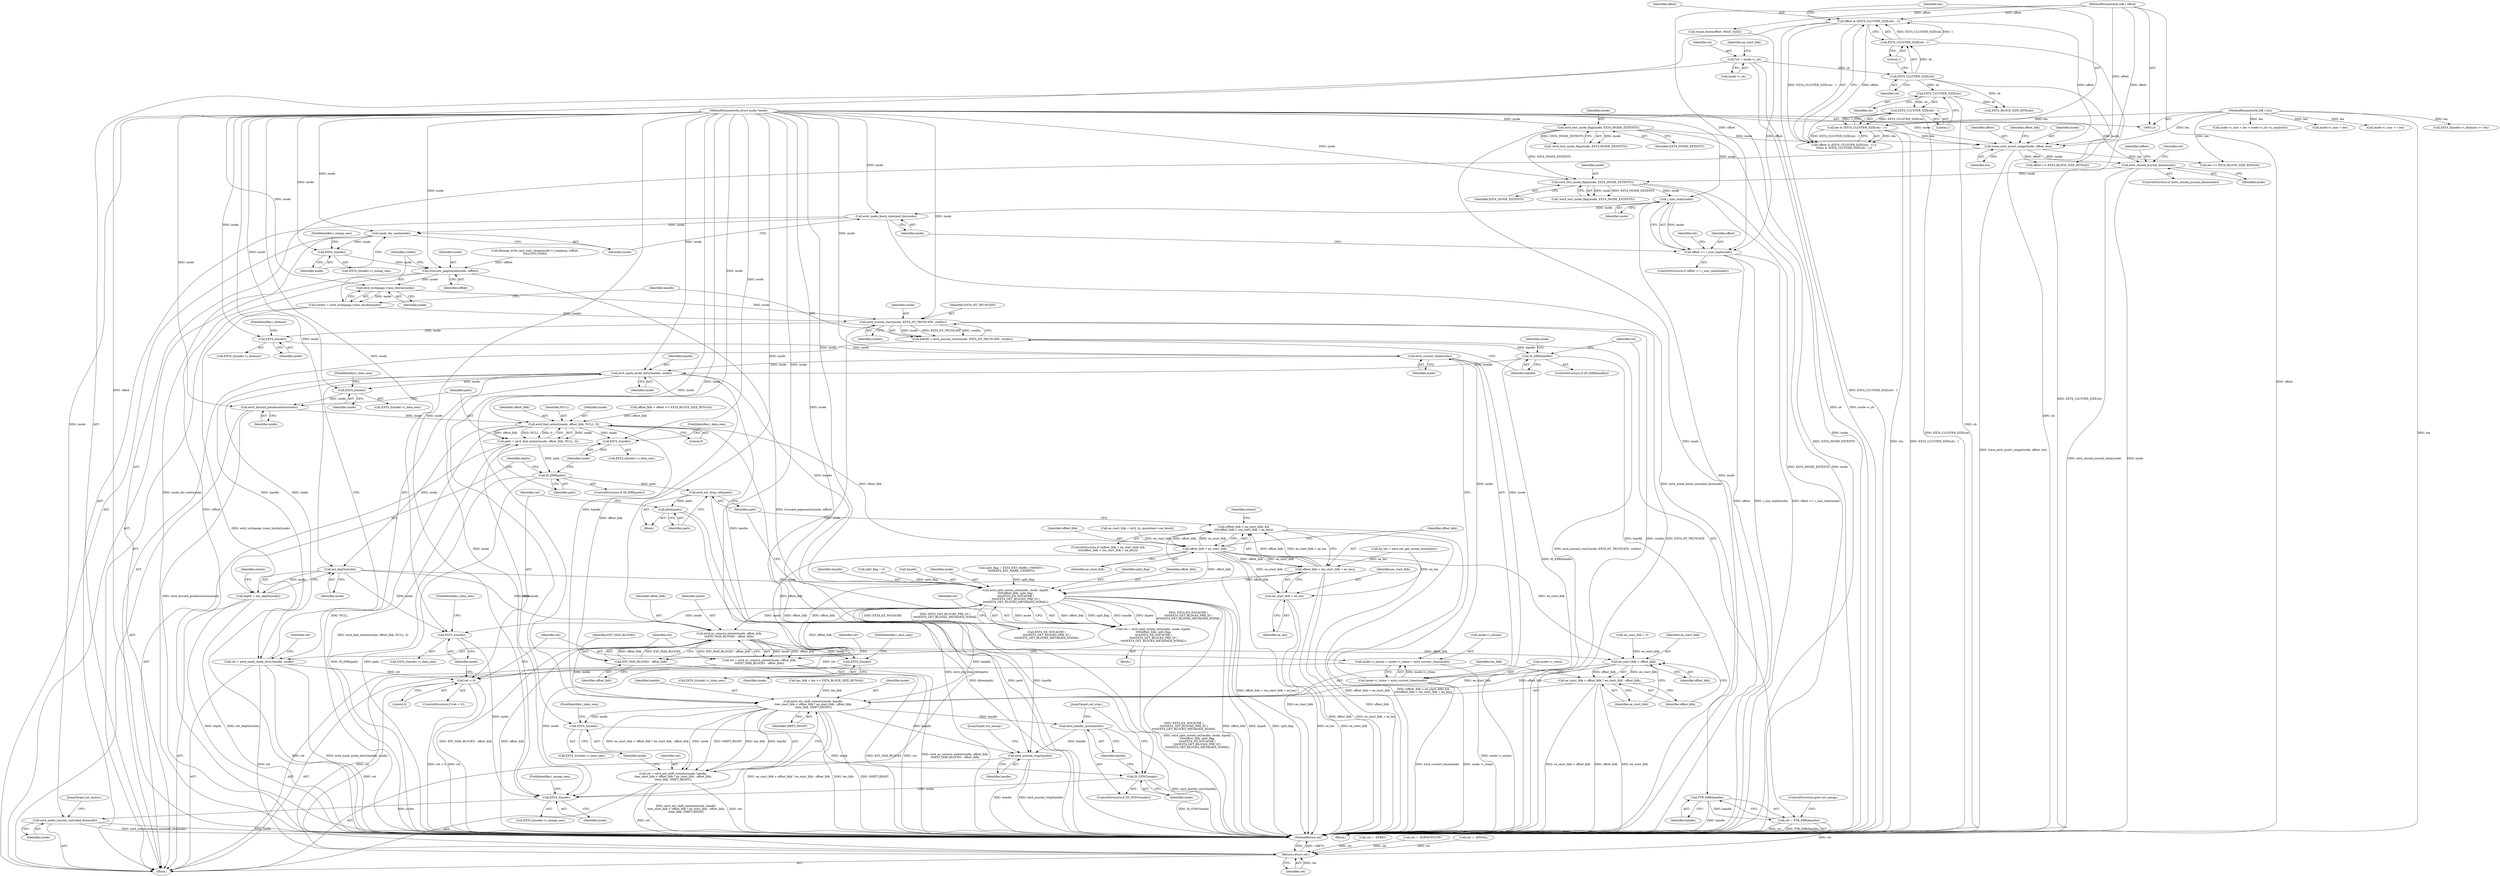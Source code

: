 digraph "0_linux_ea3d7209ca01da209cda6f0dea8be9cc4b7a933b_0@API" {
"1000264" [label="(Call,i_size_read(inode))"];
"1000234" [label="(Call,ext4_test_inode_flag(inode, EXT4_INODE_EXTENTS))"];
"1000197" [label="(Call,ext4_should_journal_data(inode))"];
"1000180" [label="(Call,trace_ext4_insert_range(inode, offset, len))"];
"1000148" [label="(Call,ext4_test_inode_flag(inode, EXT4_INODE_EXTENTS))"];
"1000115" [label="(MethodParameterIn,struct inode *inode)"];
"1000156" [label="(Call,offset & (EXT4_CLUSTER_SIZE(sb) - 1))"];
"1000116" [label="(MethodParameterIn,loff_t offset)"];
"1000158" [label="(Call,EXT4_CLUSTER_SIZE(sb) - 1)"];
"1000159" [label="(Call,EXT4_CLUSTER_SIZE(sb))"];
"1000120" [label="(Call,*sb = inode->i_sb)"];
"1000162" [label="(Call,len & (EXT4_CLUSTER_SIZE(sb) - 1))"];
"1000117" [label="(MethodParameterIn,loff_t len)"];
"1000164" [label="(Call,EXT4_CLUSTER_SIZE(sb) - 1)"];
"1000165" [label="(Call,EXT4_CLUSTER_SIZE(sb))"];
"1000262" [label="(Call,offset >= i_size_read(inode))"];
"1000272" [label="(Call,ext4_inode_block_unlocked_dio(inode))"];
"1000274" [label="(Call,inode_dio_wait(inode))"];
"1000279" [label="(Call,EXT4_I(inode))"];
"1000282" [label="(Call,truncate_pagecache(inode, ioffset))"];
"1000287" [label="(Call,ext4_writepage_trans_blocks(inode))"];
"1000285" [label="(Call,credits = ext4_writepage_trans_blocks(inode))"];
"1000291" [label="(Call,ext4_journal_start(inode, EXT4_HT_TRUNCATE, credits))"];
"1000289" [label="(Call,handle = ext4_journal_start(inode, EXT4_HT_TRUNCATE, credits))"];
"1000296" [label="(Call,IS_ERR(handle))"];
"1000301" [label="(Call,PTR_ERR(handle))"];
"1000299" [label="(Call,ret = PTR_ERR(handle))"];
"1000492" [label="(Return,return ret;)"];
"1000327" [label="(Call,ext4_mark_inode_dirty(handle, inode))"];
"1000325" [label="(Call,ret = ext4_mark_inode_dirty(handle, inode))"];
"1000421" [label="(Call,ret < 0)"];
"1000336" [label="(Call,EXT4_I(inode))"];
"1000339" [label="(Call,ext4_discard_preallocations(inode))"];
"1000343" [label="(Call,ext4_find_extent(inode, offset_lblk, NULL, 0))"];
"1000341" [label="(Call,path = ext4_find_extent(inode, offset_lblk, NULL, 0))"];
"1000349" [label="(Call,IS_ERR(path))"];
"1000416" [label="(Call,ext4_ext_drop_refs(path))"];
"1000418" [label="(Call,kfree(path))"];
"1000355" [label="(Call,EXT4_I(inode))"];
"1000481" [label="(Call,EXT4_I(inode))"];
"1000484" [label="(Call,ext4_inode_resume_unlocked_dio(inode))"];
"1000361" [label="(Call,ext_depth(inode))"];
"1000359" [label="(Call,depth = ext_depth(inode))"];
"1000404" [label="(Call,ext4_split_extent_at(handle, inode, &path,\n\t\t\t\t\toffset_lblk, split_flag,\n\t\t\t\t\tEXT4_EX_NOCACHE |\n\t\t\t\t\tEXT4_GET_BLOCKS_PRE_IO |\n\t\t\t\t\tEXT4_GET_BLOCKS_METADATA_NOFAIL))"];
"1000402" [label="(Call,ret = ext4_split_extent_at(handle, inode, &path,\n\t\t\t\t\toffset_lblk, split_flag,\n\t\t\t\t\tEXT4_EX_NOCACHE |\n\t\t\t\t\tEXT4_GET_BLOCKS_PRE_IO |\n\t\t\t\t\tEXT4_GET_BLOCKS_METADATA_NOFAIL))"];
"1000428" [label="(Call,EXT4_I(inode))"];
"1000434" [label="(Call,ext4_es_remove_extent(inode, offset_lblk,\n\t\t\tEXT_MAX_BLOCKS - offset_lblk))"];
"1000432" [label="(Call,ret = ext4_es_remove_extent(inode, offset_lblk,\n\t\t\tEXT_MAX_BLOCKS - offset_lblk))"];
"1000446" [label="(Call,EXT4_I(inode))"];
"1000452" [label="(Call,ext4_ext_shift_extents(inode, handle,\n\t\tee_start_lblk > offset_lblk ? ee_start_lblk : offset_lblk,\n\t\tlen_lblk, SHIFT_RIGHT))"];
"1000450" [label="(Call,ret = ext4_ext_shift_extents(inode, handle,\n\t\tee_start_lblk > offset_lblk ? ee_start_lblk : offset_lblk,\n\t\tlen_lblk, SHIFT_RIGHT))"];
"1000466" [label="(Call,EXT4_I(inode))"];
"1000470" [label="(Call,IS_SYNC(inode))"];
"1000472" [label="(Call,ext4_handle_sync(handle))"];
"1000475" [label="(Call,ext4_journal_stop(handle))"];
"1000456" [label="(Call,ee_start_lblk > offset_lblk)"];
"1000455" [label="(Call,ee_start_lblk > offset_lblk ? ee_start_lblk : offset_lblk)"];
"1000437" [label="(Call,EXT_MAX_BLOCKS - offset_lblk)"];
"1000385" [label="(Call,offset_lblk > ee_start_lblk)"];
"1000384" [label="(Call,(offset_lblk > ee_start_lblk) &&\n\t\t\t\t(offset_lblk < (ee_start_lblk + ee_len)))"];
"1000388" [label="(Call,offset_lblk < (ee_start_lblk + ee_len))"];
"1000390" [label="(Call,ee_start_lblk + ee_len)"];
"1000311" [label="(Call,EXT4_I(inode))"];
"1000323" [label="(Call,ext4_current_time(inode))"];
"1000315" [label="(Call,inode->i_mtime = inode->i_ctime = ext4_current_time(inode))"];
"1000319" [label="(Call,inode->i_ctime = ext4_current_time(inode))"];
"1000494" [label="(MethodReturn,int)"];
"1000265" [label="(Identifier,inode)"];
"1000326" [label="(Identifier,ret)"];
"1000482" [label="(Identifier,inode)"];
"1000274" [label="(Call,inode_dio_wait(inode))"];
"1000453" [label="(Identifier,inode)"];
"1000391" [label="(Identifier,ee_start_lblk)"];
"1000117" [label="(MethodParameterIn,loff_t len)"];
"1000477" [label="(JumpTarget,out_mmap:)"];
"1000235" [label="(Identifier,inode)"];
"1000340" [label="(Identifier,inode)"];
"1000469" [label="(ControlStructure,if (IS_SYNC(inode)))"];
"1000197" [label="(Call,ext4_should_journal_data(inode))"];
"1000288" [label="(Identifier,inode)"];
"1000298" [label="(Block,)"];
"1000120" [label="(Call,*sb = inode->i_sb)"];
"1000295" [label="(ControlStructure,if (IS_ERR(handle)))"];
"1000286" [label="(Identifier,credits)"];
"1000180" [label="(Call,trace_ext4_insert_range(inode, offset, len))"];
"1000402" [label="(Call,ret = ext4_split_extent_at(handle, inode, &path,\n\t\t\t\t\toffset_lblk, split_flag,\n\t\t\t\t\tEXT4_EX_NOCACHE |\n\t\t\t\t\tEXT4_GET_BLOCKS_PRE_IO |\n\t\t\t\t\tEXT4_GET_BLOCKS_METADATA_NOFAIL))"];
"1000475" [label="(Call,ext4_journal_stop(handle))"];
"1000451" [label="(Identifier,ret)"];
"1000293" [label="(Identifier,EXT4_HT_TRUNCATE)"];
"1000362" [label="(Identifier,inode)"];
"1000304" [label="(Call,inode->i_size += len)"];
"1000131" [label="(Call,ee_start_lblk = 0)"];
"1000345" [label="(Identifier,offset_lblk)"];
"1000485" [label="(Identifier,inode)"];
"1000383" [label="(ControlStructure,if ((offset_lblk > ee_start_lblk) &&\n\t\t\t\t(offset_lblk < (ee_start_lblk + ee_len))))"];
"1000470" [label="(Call,IS_SYNC(inode))"];
"1000492" [label="(Return,return ret;)"];
"1000161" [label="(Literal,1)"];
"1000158" [label="(Call,EXT4_CLUSTER_SIZE(sb) - 1)"];
"1000313" [label="(FieldIdentifier,i_disksize)"];
"1000336" [label="(Call,EXT4_I(inode))"];
"1000360" [label="(Identifier,depth)"];
"1000403" [label="(Identifier,ret)"];
"1000122" [label="(Call,inode->i_sb)"];
"1000162" [label="(Call,len & (EXT4_CLUSTER_SIZE(sb) - 1))"];
"1000436" [label="(Identifier,offset_lblk)"];
"1000309" [label="(Call,EXT4_I(inode)->i_disksize += len)"];
"1000188" [label="(Call,EXT4_BLOCK_SIZE_BITS(sb))"];
"1000290" [label="(Identifier,handle)"];
"1000361" [label="(Call,ext_depth(inode))"];
"1000285" [label="(Call,credits = ext4_writepage_trans_blocks(inode))"];
"1000433" [label="(Identifier,ret)"];
"1000116" [label="(MethodParameterIn,loff_t offset)"];
"1000466" [label="(Call,EXT4_I(inode))"];
"1000418" [label="(Call,kfree(path))"];
"1000437" [label="(Call,EXT_MAX_BLOCKS - offset_lblk)"];
"1000455" [label="(Call,ee_start_lblk > offset_lblk ? ee_start_lblk : offset_lblk)"];
"1000454" [label="(Identifier,handle)"];
"1000182" [label="(Identifier,offset)"];
"1000302" [label="(Identifier,handle)"];
"1000359" [label="(Call,depth = ext_depth(inode))"];
"1000405" [label="(Identifier,handle)"];
"1000461" [label="(Identifier,len_lblk)"];
"1000421" [label="(Call,ret < 0)"];
"1000435" [label="(Identifier,inode)"];
"1000297" [label="(Identifier,handle)"];
"1000356" [label="(Identifier,inode)"];
"1000275" [label="(Identifier,inode)"];
"1000212" [label="(Call,round_down(offset, PAGE_SIZE))"];
"1000354" [label="(Call,EXT4_I(inode)->i_data_sem)"];
"1000256" [label="(Call,ret = -EFBIG)"];
"1000236" [label="(Identifier,EXT4_INODE_EXTENTS)"];
"1000311" [label="(Call,EXT4_I(inode))"];
"1000118" [label="(Block,)"];
"1000319" [label="(Call,inode->i_ctime = ext4_current_time(inode))"];
"1000422" [label="(Identifier,ret)"];
"1000323" [label="(Call,ext4_current_time(inode))"];
"1000428" [label="(Call,EXT4_I(inode))"];
"1000432" [label="(Call,ret = ext4_es_remove_extent(inode, offset_lblk,\n\t\t\tEXT_MAX_BLOCKS - offset_lblk))"];
"1000346" [label="(Identifier,NULL)"];
"1000147" [label="(Call,!ext4_test_inode_flag(inode, EXT4_INODE_EXTENTS))"];
"1000483" [label="(FieldIdentifier,i_mmap_sem)"];
"1000150" [label="(Identifier,EXT4_INODE_EXTENTS)"];
"1000434" [label="(Call,ext4_es_remove_extent(inode, offset_lblk,\n\t\t\tEXT_MAX_BLOCKS - offset_lblk))"];
"1000389" [label="(Identifier,offset_lblk)"];
"1000459" [label="(Identifier,ee_start_lblk)"];
"1000450" [label="(Call,ret = ext4_ext_shift_extents(inode, handle,\n\t\tee_start_lblk > offset_lblk ? ee_start_lblk : offset_lblk,\n\t\tlen_lblk, SHIFT_RIGHT))"];
"1000159" [label="(Call,EXT4_CLUSTER_SIZE(sb))"];
"1000349" [label="(Call,IS_ERR(path))"];
"1000493" [label="(Identifier,ret)"];
"1000165" [label="(Call,EXT4_CLUSTER_SIZE(sb))"];
"1000238" [label="(Call,ret = -EOPNOTSUPP)"];
"1000481" [label="(Call,EXT4_I(inode))"];
"1000217" [label="(Call,filemap_write_and_wait_range(inode->i_mapping, ioffset,\n\t\t\tLLONG_MAX))"];
"1000344" [label="(Identifier,inode)"];
"1000280" [label="(Identifier,inode)"];
"1000201" [label="(Identifier,ret)"];
"1000234" [label="(Call,ext4_test_inode_flag(inode, EXT4_INODE_EXTENTS))"];
"1000329" [label="(Identifier,inode)"];
"1000357" [label="(FieldIdentifier,i_data_sem)"];
"1000393" [label="(Block,)"];
"1000164" [label="(Call,EXT4_CLUSTER_SIZE(sb) - 1)"];
"1000160" [label="(Identifier,sb)"];
"1000430" [label="(FieldIdentifier,i_data_sem)"];
"1000386" [label="(Identifier,offset_lblk)"];
"1000474" [label="(JumpTarget,out_stop:)"];
"1000373" [label="(Call,ee_start_lblk = le32_to_cpu(extent->ee_block))"];
"1000132" [label="(Identifier,ee_start_lblk)"];
"1000448" [label="(FieldIdentifier,i_data_sem)"];
"1000438" [label="(Identifier,EXT_MAX_BLOCKS)"];
"1000446" [label="(Call,EXT4_I(inode))"];
"1000292" [label="(Identifier,inode)"];
"1000417" [label="(Identifier,path)"];
"1000324" [label="(Identifier,inode)"];
"1000268" [label="(Identifier,ret)"];
"1000385" [label="(Call,offset_lblk > ee_start_lblk)"];
"1000184" [label="(Call,offset_lblk = offset >> EXT4_BLOCK_SIZE_BITS(sb))"];
"1000142" [label="(Call,split_flag = 0)"];
"1000312" [label="(Identifier,inode)"];
"1000439" [label="(Identifier,offset_lblk)"];
"1000279" [label="(Call,EXT4_I(inode))"];
"1000355" [label="(Call,EXT4_I(inode))"];
"1000244" [label="(Call,inode->i_size + len > inode->i_sb->s_maxbytes)"];
"1000486" [label="(JumpTarget,out_mutex:)"];
"1000392" [label="(Identifier,ee_len)"];
"1000315" [label="(Call,inode->i_mtime = inode->i_ctime = ext4_current_time(inode))"];
"1000299" [label="(Call,ret = PTR_ERR(handle))"];
"1000264" [label="(Call,i_size_read(inode))"];
"1000115" [label="(MethodParameterIn,struct inode *inode)"];
"1000166" [label="(Identifier,sb)"];
"1000325" [label="(Call,ret = ext4_mark_inode_dirty(handle, inode))"];
"1000396" [label="(Identifier,extent)"];
"1000328" [label="(Identifier,handle)"];
"1000379" [label="(Call,ee_len = ext4_ext_get_actual_len(extent))"];
"1000300" [label="(Identifier,ret)"];
"1000407" [label="(Call,&path)"];
"1000387" [label="(Identifier,ee_start_lblk)"];
"1000190" [label="(Call,len_lblk = len >> EXT4_BLOCK_SIZE_BITS(sb))"];
"1000411" [label="(Call,EXT4_EX_NOCACHE |\n\t\t\t\t\tEXT4_GET_BLOCKS_PRE_IO |\n\t\t\t\t\tEXT4_GET_BLOCKS_METADATA_NOFAIL)"];
"1000186" [label="(Call,offset >> EXT4_BLOCK_SIZE_BITS(sb))"];
"1000342" [label="(Identifier,path)"];
"1000156" [label="(Call,offset & (EXT4_CLUSTER_SIZE(sb) - 1))"];
"1000320" [label="(Call,inode->i_ctime)"];
"1000419" [label="(Identifier,path)"];
"1000457" [label="(Identifier,ee_start_lblk)"];
"1000211" [label="(Identifier,ioffset)"];
"1000406" [label="(Identifier,inode)"];
"1000272" [label="(Call,ext4_inode_block_unlocked_dio(inode))"];
"1000263" [label="(Identifier,offset)"];
"1000294" [label="(Identifier,credits)"];
"1000335" [label="(Call,EXT4_I(inode)->i_data_sem)"];
"1000198" [label="(Identifier,inode)"];
"1000192" [label="(Call,len >> EXT4_BLOCK_SIZE_BITS(sb))"];
"1000183" [label="(Identifier,len)"];
"1000348" [label="(ControlStructure,if (IS_ERR(path)))"];
"1000310" [label="(Call,EXT4_I(inode)->i_disksize)"];
"1000185" [label="(Identifier,offset_lblk)"];
"1000364" [label="(Identifier,extent)"];
"1000233" [label="(Call,!ext4_test_inode_flag(inode, EXT4_INODE_EXTENTS))"];
"1000296" [label="(Call,IS_ERR(handle))"];
"1000423" [label="(Literal,0)"];
"1000155" [label="(Call,offset & (EXT4_CLUSTER_SIZE(sb) - 1) ||\n\t\t\tlen & (EXT4_CLUSTER_SIZE(sb) - 1))"];
"1000397" [label="(Call,split_flag = EXT4_EXT_MARK_UNWRIT1 |\n\t\t\t\t\tEXT4_EXT_MARK_UNWRIT2)"];
"1000462" [label="(Identifier,SHIFT_RIGHT)"];
"1000316" [label="(Call,inode->i_mtime)"];
"1000429" [label="(Identifier,inode)"];
"1000460" [label="(Identifier,offset_lblk)"];
"1000338" [label="(FieldIdentifier,i_data_sem)"];
"1000468" [label="(FieldIdentifier,i_data_sem)"];
"1000420" [label="(ControlStructure,if (ret < 0))"];
"1000452" [label="(Call,ext4_ext_shift_extents(inode, handle,\n\t\tee_start_lblk > offset_lblk ? ee_start_lblk : offset_lblk,\n\t\tlen_lblk, SHIFT_RIGHT))"];
"1000327" [label="(Call,ext4_mark_inode_dirty(handle, inode))"];
"1000343" [label="(Call,ext4_find_extent(inode, offset_lblk, NULL, 0))"];
"1000456" [label="(Call,ee_start_lblk > offset_lblk)"];
"1000471" [label="(Identifier,inode)"];
"1000283" [label="(Identifier,inode)"];
"1000476" [label="(Identifier,handle)"];
"1000410" [label="(Identifier,split_flag)"];
"1000267" [label="(Call,ret = -EINVAL)"];
"1000291" [label="(Call,ext4_journal_start(inode, EXT4_HT_TRUNCATE, credits))"];
"1000163" [label="(Identifier,len)"];
"1000465" [label="(Call,EXT4_I(inode)->i_data_sem)"];
"1000303" [label="(ControlStructure,goto out_mmap;)"];
"1000157" [label="(Identifier,offset)"];
"1000278" [label="(Call,EXT4_I(inode)->i_mmap_sem)"];
"1000347" [label="(Literal,0)"];
"1000167" [label="(Literal,1)"];
"1000447" [label="(Identifier,inode)"];
"1000196" [label="(ControlStructure,if (ext4_should_journal_data(inode)))"];
"1000284" [label="(Identifier,ioffset)"];
"1000480" [label="(Call,EXT4_I(inode)->i_mmap_sem)"];
"1000427" [label="(Call,EXT4_I(inode)->i_data_sem)"];
"1000262" [label="(Call,offset >= i_size_read(inode))"];
"1000388" [label="(Call,offset_lblk < (ee_start_lblk + ee_len))"];
"1000301" [label="(Call,PTR_ERR(handle))"];
"1000441" [label="(Identifier,ret)"];
"1000281" [label="(FieldIdentifier,i_mmap_sem)"];
"1000390" [label="(Call,ee_start_lblk + ee_len)"];
"1000306" [label="(Identifier,inode)"];
"1000282" [label="(Call,truncate_pagecache(inode, ioffset))"];
"1000149" [label="(Identifier,inode)"];
"1000287" [label="(Call,ext4_writepage_trans_blocks(inode))"];
"1000339" [label="(Call,ext4_discard_preallocations(inode))"];
"1000350" [label="(Identifier,path)"];
"1000467" [label="(Identifier,inode)"];
"1000273" [label="(Identifier,inode)"];
"1000289" [label="(Call,handle = ext4_journal_start(inode, EXT4_HT_TRUNCATE, credits))"];
"1000472" [label="(Call,ext4_handle_sync(handle))"];
"1000372" [label="(Block,)"];
"1000337" [label="(Identifier,inode)"];
"1000445" [label="(Call,EXT4_I(inode)->i_data_sem)"];
"1000181" [label="(Identifier,inode)"];
"1000404" [label="(Call,ext4_split_extent_at(handle, inode, &path,\n\t\t\t\t\toffset_lblk, split_flag,\n\t\t\t\t\tEXT4_EX_NOCACHE |\n\t\t\t\t\tEXT4_GET_BLOCKS_PRE_IO |\n\t\t\t\t\tEXT4_GET_BLOCKS_METADATA_NOFAIL))"];
"1000261" [label="(ControlStructure,if (offset >= i_size_read(inode)))"];
"1000245" [label="(Call,inode->i_size + len)"];
"1000341" [label="(Call,path = ext4_find_extent(inode, offset_lblk, NULL, 0))"];
"1000458" [label="(Identifier,offset_lblk)"];
"1000384" [label="(Call,(offset_lblk > ee_start_lblk) &&\n\t\t\t\t(offset_lblk < (ee_start_lblk + ee_len)))"];
"1000148" [label="(Call,ext4_test_inode_flag(inode, EXT4_INODE_EXTENTS))"];
"1000331" [label="(Identifier,ret)"];
"1000484" [label="(Call,ext4_inode_resume_unlocked_dio(inode))"];
"1000416" [label="(Call,ext4_ext_drop_refs(path))"];
"1000473" [label="(Identifier,handle)"];
"1000409" [label="(Identifier,offset_lblk)"];
"1000121" [label="(Identifier,sb)"];
"1000264" -> "1000262"  [label="AST: "];
"1000264" -> "1000265"  [label="CFG: "];
"1000265" -> "1000264"  [label="AST: "];
"1000262" -> "1000264"  [label="CFG: "];
"1000264" -> "1000494"  [label="DDG: inode"];
"1000264" -> "1000262"  [label="DDG: inode"];
"1000234" -> "1000264"  [label="DDG: inode"];
"1000115" -> "1000264"  [label="DDG: inode"];
"1000264" -> "1000272"  [label="DDG: inode"];
"1000234" -> "1000233"  [label="AST: "];
"1000234" -> "1000236"  [label="CFG: "];
"1000235" -> "1000234"  [label="AST: "];
"1000236" -> "1000234"  [label="AST: "];
"1000233" -> "1000234"  [label="CFG: "];
"1000234" -> "1000494"  [label="DDG: EXT4_INODE_EXTENTS"];
"1000234" -> "1000494"  [label="DDG: inode"];
"1000234" -> "1000233"  [label="DDG: inode"];
"1000234" -> "1000233"  [label="DDG: EXT4_INODE_EXTENTS"];
"1000197" -> "1000234"  [label="DDG: inode"];
"1000115" -> "1000234"  [label="DDG: inode"];
"1000148" -> "1000234"  [label="DDG: EXT4_INODE_EXTENTS"];
"1000197" -> "1000196"  [label="AST: "];
"1000197" -> "1000198"  [label="CFG: "];
"1000198" -> "1000197"  [label="AST: "];
"1000201" -> "1000197"  [label="CFG: "];
"1000211" -> "1000197"  [label="CFG: "];
"1000197" -> "1000494"  [label="DDG: ext4_should_journal_data(inode)"];
"1000197" -> "1000494"  [label="DDG: inode"];
"1000180" -> "1000197"  [label="DDG: inode"];
"1000115" -> "1000197"  [label="DDG: inode"];
"1000180" -> "1000118"  [label="AST: "];
"1000180" -> "1000183"  [label="CFG: "];
"1000181" -> "1000180"  [label="AST: "];
"1000182" -> "1000180"  [label="AST: "];
"1000183" -> "1000180"  [label="AST: "];
"1000185" -> "1000180"  [label="CFG: "];
"1000180" -> "1000494"  [label="DDG: trace_ext4_insert_range(inode, offset, len)"];
"1000148" -> "1000180"  [label="DDG: inode"];
"1000115" -> "1000180"  [label="DDG: inode"];
"1000156" -> "1000180"  [label="DDG: offset"];
"1000116" -> "1000180"  [label="DDG: offset"];
"1000162" -> "1000180"  [label="DDG: len"];
"1000117" -> "1000180"  [label="DDG: len"];
"1000180" -> "1000186"  [label="DDG: offset"];
"1000180" -> "1000192"  [label="DDG: len"];
"1000148" -> "1000147"  [label="AST: "];
"1000148" -> "1000150"  [label="CFG: "];
"1000149" -> "1000148"  [label="AST: "];
"1000150" -> "1000148"  [label="AST: "];
"1000147" -> "1000148"  [label="CFG: "];
"1000148" -> "1000494"  [label="DDG: inode"];
"1000148" -> "1000494"  [label="DDG: EXT4_INODE_EXTENTS"];
"1000148" -> "1000147"  [label="DDG: inode"];
"1000148" -> "1000147"  [label="DDG: EXT4_INODE_EXTENTS"];
"1000115" -> "1000148"  [label="DDG: inode"];
"1000115" -> "1000114"  [label="AST: "];
"1000115" -> "1000494"  [label="DDG: inode"];
"1000115" -> "1000272"  [label="DDG: inode"];
"1000115" -> "1000274"  [label="DDG: inode"];
"1000115" -> "1000279"  [label="DDG: inode"];
"1000115" -> "1000282"  [label="DDG: inode"];
"1000115" -> "1000287"  [label="DDG: inode"];
"1000115" -> "1000291"  [label="DDG: inode"];
"1000115" -> "1000311"  [label="DDG: inode"];
"1000115" -> "1000323"  [label="DDG: inode"];
"1000115" -> "1000327"  [label="DDG: inode"];
"1000115" -> "1000336"  [label="DDG: inode"];
"1000115" -> "1000339"  [label="DDG: inode"];
"1000115" -> "1000343"  [label="DDG: inode"];
"1000115" -> "1000355"  [label="DDG: inode"];
"1000115" -> "1000361"  [label="DDG: inode"];
"1000115" -> "1000404"  [label="DDG: inode"];
"1000115" -> "1000428"  [label="DDG: inode"];
"1000115" -> "1000434"  [label="DDG: inode"];
"1000115" -> "1000446"  [label="DDG: inode"];
"1000115" -> "1000452"  [label="DDG: inode"];
"1000115" -> "1000466"  [label="DDG: inode"];
"1000115" -> "1000470"  [label="DDG: inode"];
"1000115" -> "1000481"  [label="DDG: inode"];
"1000115" -> "1000484"  [label="DDG: inode"];
"1000156" -> "1000155"  [label="AST: "];
"1000156" -> "1000158"  [label="CFG: "];
"1000157" -> "1000156"  [label="AST: "];
"1000158" -> "1000156"  [label="AST: "];
"1000163" -> "1000156"  [label="CFG: "];
"1000155" -> "1000156"  [label="CFG: "];
"1000156" -> "1000494"  [label="DDG: offset"];
"1000156" -> "1000494"  [label="DDG: EXT4_CLUSTER_SIZE(sb) - 1"];
"1000156" -> "1000155"  [label="DDG: offset"];
"1000156" -> "1000155"  [label="DDG: EXT4_CLUSTER_SIZE(sb) - 1"];
"1000116" -> "1000156"  [label="DDG: offset"];
"1000158" -> "1000156"  [label="DDG: EXT4_CLUSTER_SIZE(sb)"];
"1000158" -> "1000156"  [label="DDG: 1"];
"1000116" -> "1000114"  [label="AST: "];
"1000116" -> "1000494"  [label="DDG: offset"];
"1000116" -> "1000186"  [label="DDG: offset"];
"1000116" -> "1000212"  [label="DDG: offset"];
"1000116" -> "1000262"  [label="DDG: offset"];
"1000158" -> "1000161"  [label="CFG: "];
"1000159" -> "1000158"  [label="AST: "];
"1000161" -> "1000158"  [label="AST: "];
"1000158" -> "1000494"  [label="DDG: EXT4_CLUSTER_SIZE(sb)"];
"1000159" -> "1000158"  [label="DDG: sb"];
"1000159" -> "1000160"  [label="CFG: "];
"1000160" -> "1000159"  [label="AST: "];
"1000161" -> "1000159"  [label="CFG: "];
"1000159" -> "1000494"  [label="DDG: sb"];
"1000120" -> "1000159"  [label="DDG: sb"];
"1000159" -> "1000165"  [label="DDG: sb"];
"1000159" -> "1000188"  [label="DDG: sb"];
"1000120" -> "1000118"  [label="AST: "];
"1000120" -> "1000122"  [label="CFG: "];
"1000121" -> "1000120"  [label="AST: "];
"1000122" -> "1000120"  [label="AST: "];
"1000132" -> "1000120"  [label="CFG: "];
"1000120" -> "1000494"  [label="DDG: sb"];
"1000120" -> "1000494"  [label="DDG: inode->i_sb"];
"1000162" -> "1000155"  [label="AST: "];
"1000162" -> "1000164"  [label="CFG: "];
"1000163" -> "1000162"  [label="AST: "];
"1000164" -> "1000162"  [label="AST: "];
"1000155" -> "1000162"  [label="CFG: "];
"1000162" -> "1000494"  [label="DDG: EXT4_CLUSTER_SIZE(sb) - 1"];
"1000162" -> "1000494"  [label="DDG: len"];
"1000162" -> "1000155"  [label="DDG: len"];
"1000162" -> "1000155"  [label="DDG: EXT4_CLUSTER_SIZE(sb) - 1"];
"1000117" -> "1000162"  [label="DDG: len"];
"1000164" -> "1000162"  [label="DDG: EXT4_CLUSTER_SIZE(sb)"];
"1000164" -> "1000162"  [label="DDG: 1"];
"1000117" -> "1000114"  [label="AST: "];
"1000117" -> "1000494"  [label="DDG: len"];
"1000117" -> "1000192"  [label="DDG: len"];
"1000117" -> "1000244"  [label="DDG: len"];
"1000117" -> "1000245"  [label="DDG: len"];
"1000117" -> "1000304"  [label="DDG: len"];
"1000117" -> "1000309"  [label="DDG: len"];
"1000164" -> "1000167"  [label="CFG: "];
"1000165" -> "1000164"  [label="AST: "];
"1000167" -> "1000164"  [label="AST: "];
"1000164" -> "1000494"  [label="DDG: EXT4_CLUSTER_SIZE(sb)"];
"1000165" -> "1000164"  [label="DDG: sb"];
"1000165" -> "1000166"  [label="CFG: "];
"1000166" -> "1000165"  [label="AST: "];
"1000167" -> "1000165"  [label="CFG: "];
"1000165" -> "1000494"  [label="DDG: sb"];
"1000165" -> "1000188"  [label="DDG: sb"];
"1000262" -> "1000261"  [label="AST: "];
"1000263" -> "1000262"  [label="AST: "];
"1000268" -> "1000262"  [label="CFG: "];
"1000273" -> "1000262"  [label="CFG: "];
"1000262" -> "1000494"  [label="DDG: offset"];
"1000262" -> "1000494"  [label="DDG: i_size_read(inode)"];
"1000262" -> "1000494"  [label="DDG: offset >= i_size_read(inode)"];
"1000212" -> "1000262"  [label="DDG: offset"];
"1000272" -> "1000118"  [label="AST: "];
"1000272" -> "1000273"  [label="CFG: "];
"1000273" -> "1000272"  [label="AST: "];
"1000275" -> "1000272"  [label="CFG: "];
"1000272" -> "1000494"  [label="DDG: ext4_inode_block_unlocked_dio(inode)"];
"1000272" -> "1000274"  [label="DDG: inode"];
"1000274" -> "1000118"  [label="AST: "];
"1000274" -> "1000275"  [label="CFG: "];
"1000275" -> "1000274"  [label="AST: "];
"1000280" -> "1000274"  [label="CFG: "];
"1000274" -> "1000494"  [label="DDG: inode_dio_wait(inode)"];
"1000274" -> "1000279"  [label="DDG: inode"];
"1000279" -> "1000278"  [label="AST: "];
"1000279" -> "1000280"  [label="CFG: "];
"1000280" -> "1000279"  [label="AST: "];
"1000281" -> "1000279"  [label="CFG: "];
"1000279" -> "1000282"  [label="DDG: inode"];
"1000282" -> "1000118"  [label="AST: "];
"1000282" -> "1000284"  [label="CFG: "];
"1000283" -> "1000282"  [label="AST: "];
"1000284" -> "1000282"  [label="AST: "];
"1000286" -> "1000282"  [label="CFG: "];
"1000282" -> "1000494"  [label="DDG: truncate_pagecache(inode, ioffset)"];
"1000282" -> "1000494"  [label="DDG: ioffset"];
"1000217" -> "1000282"  [label="DDG: ioffset"];
"1000282" -> "1000287"  [label="DDG: inode"];
"1000287" -> "1000285"  [label="AST: "];
"1000287" -> "1000288"  [label="CFG: "];
"1000288" -> "1000287"  [label="AST: "];
"1000285" -> "1000287"  [label="CFG: "];
"1000287" -> "1000285"  [label="DDG: inode"];
"1000287" -> "1000291"  [label="DDG: inode"];
"1000285" -> "1000118"  [label="AST: "];
"1000286" -> "1000285"  [label="AST: "];
"1000290" -> "1000285"  [label="CFG: "];
"1000285" -> "1000494"  [label="DDG: ext4_writepage_trans_blocks(inode)"];
"1000285" -> "1000291"  [label="DDG: credits"];
"1000291" -> "1000289"  [label="AST: "];
"1000291" -> "1000294"  [label="CFG: "];
"1000292" -> "1000291"  [label="AST: "];
"1000293" -> "1000291"  [label="AST: "];
"1000294" -> "1000291"  [label="AST: "];
"1000289" -> "1000291"  [label="CFG: "];
"1000291" -> "1000494"  [label="DDG: credits"];
"1000291" -> "1000494"  [label="DDG: EXT4_HT_TRUNCATE"];
"1000291" -> "1000289"  [label="DDG: inode"];
"1000291" -> "1000289"  [label="DDG: EXT4_HT_TRUNCATE"];
"1000291" -> "1000289"  [label="DDG: credits"];
"1000291" -> "1000311"  [label="DDG: inode"];
"1000291" -> "1000481"  [label="DDG: inode"];
"1000289" -> "1000118"  [label="AST: "];
"1000290" -> "1000289"  [label="AST: "];
"1000297" -> "1000289"  [label="CFG: "];
"1000289" -> "1000494"  [label="DDG: ext4_journal_start(inode, EXT4_HT_TRUNCATE, credits)"];
"1000289" -> "1000296"  [label="DDG: handle"];
"1000296" -> "1000295"  [label="AST: "];
"1000296" -> "1000297"  [label="CFG: "];
"1000297" -> "1000296"  [label="AST: "];
"1000300" -> "1000296"  [label="CFG: "];
"1000306" -> "1000296"  [label="CFG: "];
"1000296" -> "1000494"  [label="DDG: IS_ERR(handle)"];
"1000296" -> "1000301"  [label="DDG: handle"];
"1000296" -> "1000327"  [label="DDG: handle"];
"1000301" -> "1000299"  [label="AST: "];
"1000301" -> "1000302"  [label="CFG: "];
"1000302" -> "1000301"  [label="AST: "];
"1000299" -> "1000301"  [label="CFG: "];
"1000301" -> "1000494"  [label="DDG: handle"];
"1000301" -> "1000299"  [label="DDG: handle"];
"1000299" -> "1000298"  [label="AST: "];
"1000300" -> "1000299"  [label="AST: "];
"1000303" -> "1000299"  [label="CFG: "];
"1000299" -> "1000494"  [label="DDG: PTR_ERR(handle)"];
"1000299" -> "1000494"  [label="DDG: ret"];
"1000299" -> "1000492"  [label="DDG: ret"];
"1000492" -> "1000118"  [label="AST: "];
"1000492" -> "1000493"  [label="CFG: "];
"1000493" -> "1000492"  [label="AST: "];
"1000494" -> "1000492"  [label="CFG: "];
"1000492" -> "1000494"  [label="DDG: <RET>"];
"1000493" -> "1000492"  [label="DDG: ret"];
"1000325" -> "1000492"  [label="DDG: ret"];
"1000238" -> "1000492"  [label="DDG: ret"];
"1000267" -> "1000492"  [label="DDG: ret"];
"1000421" -> "1000492"  [label="DDG: ret"];
"1000432" -> "1000492"  [label="DDG: ret"];
"1000450" -> "1000492"  [label="DDG: ret"];
"1000256" -> "1000492"  [label="DDG: ret"];
"1000327" -> "1000325"  [label="AST: "];
"1000327" -> "1000329"  [label="CFG: "];
"1000328" -> "1000327"  [label="AST: "];
"1000329" -> "1000327"  [label="AST: "];
"1000325" -> "1000327"  [label="CFG: "];
"1000327" -> "1000325"  [label="DDG: handle"];
"1000327" -> "1000325"  [label="DDG: inode"];
"1000323" -> "1000327"  [label="DDG: inode"];
"1000327" -> "1000336"  [label="DDG: inode"];
"1000327" -> "1000404"  [label="DDG: handle"];
"1000327" -> "1000452"  [label="DDG: handle"];
"1000327" -> "1000475"  [label="DDG: handle"];
"1000327" -> "1000481"  [label="DDG: inode"];
"1000325" -> "1000118"  [label="AST: "];
"1000326" -> "1000325"  [label="AST: "];
"1000331" -> "1000325"  [label="CFG: "];
"1000325" -> "1000494"  [label="DDG: ret"];
"1000325" -> "1000494"  [label="DDG: ext4_mark_inode_dirty(handle, inode)"];
"1000325" -> "1000421"  [label="DDG: ret"];
"1000421" -> "1000420"  [label="AST: "];
"1000421" -> "1000423"  [label="CFG: "];
"1000422" -> "1000421"  [label="AST: "];
"1000423" -> "1000421"  [label="AST: "];
"1000429" -> "1000421"  [label="CFG: "];
"1000433" -> "1000421"  [label="CFG: "];
"1000421" -> "1000494"  [label="DDG: ret"];
"1000421" -> "1000494"  [label="DDG: ret < 0"];
"1000402" -> "1000421"  [label="DDG: ret"];
"1000336" -> "1000335"  [label="AST: "];
"1000336" -> "1000337"  [label="CFG: "];
"1000337" -> "1000336"  [label="AST: "];
"1000338" -> "1000336"  [label="CFG: "];
"1000336" -> "1000339"  [label="DDG: inode"];
"1000339" -> "1000118"  [label="AST: "];
"1000339" -> "1000340"  [label="CFG: "];
"1000340" -> "1000339"  [label="AST: "];
"1000342" -> "1000339"  [label="CFG: "];
"1000339" -> "1000494"  [label="DDG: ext4_discard_preallocations(inode)"];
"1000339" -> "1000343"  [label="DDG: inode"];
"1000343" -> "1000341"  [label="AST: "];
"1000343" -> "1000347"  [label="CFG: "];
"1000344" -> "1000343"  [label="AST: "];
"1000345" -> "1000343"  [label="AST: "];
"1000346" -> "1000343"  [label="AST: "];
"1000347" -> "1000343"  [label="AST: "];
"1000341" -> "1000343"  [label="CFG: "];
"1000343" -> "1000494"  [label="DDG: NULL"];
"1000343" -> "1000494"  [label="DDG: offset_lblk"];
"1000343" -> "1000341"  [label="DDG: inode"];
"1000343" -> "1000341"  [label="DDG: offset_lblk"];
"1000343" -> "1000341"  [label="DDG: NULL"];
"1000343" -> "1000341"  [label="DDG: 0"];
"1000184" -> "1000343"  [label="DDG: offset_lblk"];
"1000343" -> "1000355"  [label="DDG: inode"];
"1000343" -> "1000361"  [label="DDG: inode"];
"1000343" -> "1000385"  [label="DDG: offset_lblk"];
"1000343" -> "1000437"  [label="DDG: offset_lblk"];
"1000341" -> "1000118"  [label="AST: "];
"1000342" -> "1000341"  [label="AST: "];
"1000350" -> "1000341"  [label="CFG: "];
"1000341" -> "1000494"  [label="DDG: ext4_find_extent(inode, offset_lblk, NULL, 0)"];
"1000341" -> "1000349"  [label="DDG: path"];
"1000349" -> "1000348"  [label="AST: "];
"1000349" -> "1000350"  [label="CFG: "];
"1000350" -> "1000349"  [label="AST: "];
"1000356" -> "1000349"  [label="CFG: "];
"1000360" -> "1000349"  [label="CFG: "];
"1000349" -> "1000494"  [label="DDG: IS_ERR(path)"];
"1000349" -> "1000494"  [label="DDG: path"];
"1000349" -> "1000416"  [label="DDG: path"];
"1000416" -> "1000372"  [label="AST: "];
"1000416" -> "1000417"  [label="CFG: "];
"1000417" -> "1000416"  [label="AST: "];
"1000419" -> "1000416"  [label="CFG: "];
"1000416" -> "1000494"  [label="DDG: ext4_ext_drop_refs(path)"];
"1000416" -> "1000418"  [label="DDG: path"];
"1000418" -> "1000372"  [label="AST: "];
"1000418" -> "1000419"  [label="CFG: "];
"1000419" -> "1000418"  [label="AST: "];
"1000422" -> "1000418"  [label="CFG: "];
"1000418" -> "1000494"  [label="DDG: kfree(path)"];
"1000418" -> "1000494"  [label="DDG: path"];
"1000355" -> "1000354"  [label="AST: "];
"1000355" -> "1000356"  [label="CFG: "];
"1000356" -> "1000355"  [label="AST: "];
"1000357" -> "1000355"  [label="CFG: "];
"1000355" -> "1000481"  [label="DDG: inode"];
"1000481" -> "1000480"  [label="AST: "];
"1000481" -> "1000482"  [label="CFG: "];
"1000482" -> "1000481"  [label="AST: "];
"1000483" -> "1000481"  [label="CFG: "];
"1000470" -> "1000481"  [label="DDG: inode"];
"1000428" -> "1000481"  [label="DDG: inode"];
"1000446" -> "1000481"  [label="DDG: inode"];
"1000481" -> "1000484"  [label="DDG: inode"];
"1000484" -> "1000118"  [label="AST: "];
"1000484" -> "1000485"  [label="CFG: "];
"1000485" -> "1000484"  [label="AST: "];
"1000486" -> "1000484"  [label="CFG: "];
"1000484" -> "1000494"  [label="DDG: inode"];
"1000484" -> "1000494"  [label="DDG: ext4_inode_resume_unlocked_dio(inode)"];
"1000361" -> "1000359"  [label="AST: "];
"1000361" -> "1000362"  [label="CFG: "];
"1000362" -> "1000361"  [label="AST: "];
"1000359" -> "1000361"  [label="CFG: "];
"1000361" -> "1000359"  [label="DDG: inode"];
"1000361" -> "1000404"  [label="DDG: inode"];
"1000361" -> "1000428"  [label="DDG: inode"];
"1000361" -> "1000434"  [label="DDG: inode"];
"1000359" -> "1000118"  [label="AST: "];
"1000360" -> "1000359"  [label="AST: "];
"1000364" -> "1000359"  [label="CFG: "];
"1000359" -> "1000494"  [label="DDG: ext_depth(inode)"];
"1000359" -> "1000494"  [label="DDG: depth"];
"1000404" -> "1000402"  [label="AST: "];
"1000404" -> "1000411"  [label="CFG: "];
"1000405" -> "1000404"  [label="AST: "];
"1000406" -> "1000404"  [label="AST: "];
"1000407" -> "1000404"  [label="AST: "];
"1000409" -> "1000404"  [label="AST: "];
"1000410" -> "1000404"  [label="AST: "];
"1000411" -> "1000404"  [label="AST: "];
"1000402" -> "1000404"  [label="CFG: "];
"1000404" -> "1000494"  [label="DDG: EXT4_EX_NOCACHE |\n\t\t\t\t\tEXT4_GET_BLOCKS_PRE_IO |\n\t\t\t\t\tEXT4_GET_BLOCKS_METADATA_NOFAIL"];
"1000404" -> "1000494"  [label="DDG: offset_lblk"];
"1000404" -> "1000494"  [label="DDG: &path"];
"1000404" -> "1000494"  [label="DDG: split_flag"];
"1000404" -> "1000402"  [label="DDG: offset_lblk"];
"1000404" -> "1000402"  [label="DDG: split_flag"];
"1000404" -> "1000402"  [label="DDG: handle"];
"1000404" -> "1000402"  [label="DDG: &path"];
"1000404" -> "1000402"  [label="DDG: EXT4_EX_NOCACHE |\n\t\t\t\t\tEXT4_GET_BLOCKS_PRE_IO |\n\t\t\t\t\tEXT4_GET_BLOCKS_METADATA_NOFAIL"];
"1000404" -> "1000402"  [label="DDG: inode"];
"1000388" -> "1000404"  [label="DDG: offset_lblk"];
"1000385" -> "1000404"  [label="DDG: offset_lblk"];
"1000397" -> "1000404"  [label="DDG: split_flag"];
"1000142" -> "1000404"  [label="DDG: split_flag"];
"1000411" -> "1000404"  [label="DDG: EXT4_EX_NOCACHE"];
"1000411" -> "1000404"  [label="DDG: EXT4_GET_BLOCKS_PRE_IO |\n\t\t\t\t\tEXT4_GET_BLOCKS_METADATA_NOFAIL"];
"1000404" -> "1000428"  [label="DDG: inode"];
"1000404" -> "1000434"  [label="DDG: inode"];
"1000404" -> "1000437"  [label="DDG: offset_lblk"];
"1000404" -> "1000452"  [label="DDG: handle"];
"1000404" -> "1000475"  [label="DDG: handle"];
"1000402" -> "1000393"  [label="AST: "];
"1000403" -> "1000402"  [label="AST: "];
"1000417" -> "1000402"  [label="CFG: "];
"1000402" -> "1000494"  [label="DDG: ext4_split_extent_at(handle, inode, &path,\n\t\t\t\t\toffset_lblk, split_flag,\n\t\t\t\t\tEXT4_EX_NOCACHE |\n\t\t\t\t\tEXT4_GET_BLOCKS_PRE_IO |\n\t\t\t\t\tEXT4_GET_BLOCKS_METADATA_NOFAIL)"];
"1000428" -> "1000427"  [label="AST: "];
"1000428" -> "1000429"  [label="CFG: "];
"1000429" -> "1000428"  [label="AST: "];
"1000430" -> "1000428"  [label="CFG: "];
"1000434" -> "1000432"  [label="AST: "];
"1000434" -> "1000437"  [label="CFG: "];
"1000435" -> "1000434"  [label="AST: "];
"1000436" -> "1000434"  [label="AST: "];
"1000437" -> "1000434"  [label="AST: "];
"1000432" -> "1000434"  [label="CFG: "];
"1000434" -> "1000494"  [label="DDG: offset_lblk"];
"1000434" -> "1000494"  [label="DDG: EXT_MAX_BLOCKS - offset_lblk"];
"1000434" -> "1000432"  [label="DDG: inode"];
"1000434" -> "1000432"  [label="DDG: offset_lblk"];
"1000434" -> "1000432"  [label="DDG: EXT_MAX_BLOCKS - offset_lblk"];
"1000437" -> "1000434"  [label="DDG: offset_lblk"];
"1000437" -> "1000434"  [label="DDG: EXT_MAX_BLOCKS"];
"1000434" -> "1000446"  [label="DDG: inode"];
"1000434" -> "1000452"  [label="DDG: inode"];
"1000434" -> "1000456"  [label="DDG: offset_lblk"];
"1000432" -> "1000118"  [label="AST: "];
"1000433" -> "1000432"  [label="AST: "];
"1000441" -> "1000432"  [label="CFG: "];
"1000432" -> "1000494"  [label="DDG: ext4_es_remove_extent(inode, offset_lblk,\n\t\t\tEXT_MAX_BLOCKS - offset_lblk)"];
"1000432" -> "1000494"  [label="DDG: ret"];
"1000446" -> "1000445"  [label="AST: "];
"1000446" -> "1000447"  [label="CFG: "];
"1000447" -> "1000446"  [label="AST: "];
"1000448" -> "1000446"  [label="CFG: "];
"1000452" -> "1000450"  [label="AST: "];
"1000452" -> "1000462"  [label="CFG: "];
"1000453" -> "1000452"  [label="AST: "];
"1000454" -> "1000452"  [label="AST: "];
"1000455" -> "1000452"  [label="AST: "];
"1000461" -> "1000452"  [label="AST: "];
"1000462" -> "1000452"  [label="AST: "];
"1000450" -> "1000452"  [label="CFG: "];
"1000452" -> "1000494"  [label="DDG: ee_start_lblk > offset_lblk ? ee_start_lblk : offset_lblk"];
"1000452" -> "1000494"  [label="DDG: len_lblk"];
"1000452" -> "1000494"  [label="DDG: SHIFT_RIGHT"];
"1000452" -> "1000450"  [label="DDG: ee_start_lblk > offset_lblk ? ee_start_lblk : offset_lblk"];
"1000452" -> "1000450"  [label="DDG: SHIFT_RIGHT"];
"1000452" -> "1000450"  [label="DDG: len_lblk"];
"1000452" -> "1000450"  [label="DDG: inode"];
"1000452" -> "1000450"  [label="DDG: handle"];
"1000456" -> "1000452"  [label="DDG: ee_start_lblk"];
"1000456" -> "1000452"  [label="DDG: offset_lblk"];
"1000190" -> "1000452"  [label="DDG: len_lblk"];
"1000452" -> "1000466"  [label="DDG: inode"];
"1000452" -> "1000472"  [label="DDG: handle"];
"1000452" -> "1000475"  [label="DDG: handle"];
"1000450" -> "1000118"  [label="AST: "];
"1000451" -> "1000450"  [label="AST: "];
"1000467" -> "1000450"  [label="CFG: "];
"1000450" -> "1000494"  [label="DDG: ext4_ext_shift_extents(inode, handle,\n\t\tee_start_lblk > offset_lblk ? ee_start_lblk : offset_lblk,\n\t\tlen_lblk, SHIFT_RIGHT)"];
"1000450" -> "1000494"  [label="DDG: ret"];
"1000466" -> "1000465"  [label="AST: "];
"1000466" -> "1000467"  [label="CFG: "];
"1000467" -> "1000466"  [label="AST: "];
"1000468" -> "1000466"  [label="CFG: "];
"1000466" -> "1000470"  [label="DDG: inode"];
"1000470" -> "1000469"  [label="AST: "];
"1000470" -> "1000471"  [label="CFG: "];
"1000471" -> "1000470"  [label="AST: "];
"1000473" -> "1000470"  [label="CFG: "];
"1000474" -> "1000470"  [label="CFG: "];
"1000470" -> "1000494"  [label="DDG: IS_SYNC(inode)"];
"1000472" -> "1000469"  [label="AST: "];
"1000472" -> "1000473"  [label="CFG: "];
"1000473" -> "1000472"  [label="AST: "];
"1000474" -> "1000472"  [label="CFG: "];
"1000472" -> "1000494"  [label="DDG: ext4_handle_sync(handle)"];
"1000472" -> "1000475"  [label="DDG: handle"];
"1000475" -> "1000118"  [label="AST: "];
"1000475" -> "1000476"  [label="CFG: "];
"1000476" -> "1000475"  [label="AST: "];
"1000477" -> "1000475"  [label="CFG: "];
"1000475" -> "1000494"  [label="DDG: handle"];
"1000475" -> "1000494"  [label="DDG: ext4_journal_stop(handle)"];
"1000456" -> "1000455"  [label="AST: "];
"1000456" -> "1000458"  [label="CFG: "];
"1000457" -> "1000456"  [label="AST: "];
"1000458" -> "1000456"  [label="AST: "];
"1000459" -> "1000456"  [label="CFG: "];
"1000460" -> "1000456"  [label="CFG: "];
"1000131" -> "1000456"  [label="DDG: ee_start_lblk"];
"1000385" -> "1000456"  [label="DDG: ee_start_lblk"];
"1000456" -> "1000455"  [label="DDG: ee_start_lblk"];
"1000456" -> "1000455"  [label="DDG: offset_lblk"];
"1000455" -> "1000459"  [label="CFG: "];
"1000455" -> "1000460"  [label="CFG: "];
"1000459" -> "1000455"  [label="AST: "];
"1000460" -> "1000455"  [label="AST: "];
"1000461" -> "1000455"  [label="CFG: "];
"1000455" -> "1000494"  [label="DDG: offset_lblk"];
"1000455" -> "1000494"  [label="DDG: ee_start_lblk"];
"1000455" -> "1000494"  [label="DDG: ee_start_lblk > offset_lblk"];
"1000437" -> "1000439"  [label="CFG: "];
"1000438" -> "1000437"  [label="AST: "];
"1000439" -> "1000437"  [label="AST: "];
"1000437" -> "1000494"  [label="DDG: EXT_MAX_BLOCKS"];
"1000388" -> "1000437"  [label="DDG: offset_lblk"];
"1000385" -> "1000437"  [label="DDG: offset_lblk"];
"1000385" -> "1000384"  [label="AST: "];
"1000385" -> "1000387"  [label="CFG: "];
"1000386" -> "1000385"  [label="AST: "];
"1000387" -> "1000385"  [label="AST: "];
"1000389" -> "1000385"  [label="CFG: "];
"1000384" -> "1000385"  [label="CFG: "];
"1000385" -> "1000494"  [label="DDG: ee_start_lblk"];
"1000385" -> "1000494"  [label="DDG: offset_lblk"];
"1000385" -> "1000384"  [label="DDG: offset_lblk"];
"1000385" -> "1000384"  [label="DDG: ee_start_lblk"];
"1000373" -> "1000385"  [label="DDG: ee_start_lblk"];
"1000385" -> "1000388"  [label="DDG: offset_lblk"];
"1000385" -> "1000388"  [label="DDG: ee_start_lblk"];
"1000385" -> "1000390"  [label="DDG: ee_start_lblk"];
"1000384" -> "1000383"  [label="AST: "];
"1000384" -> "1000388"  [label="CFG: "];
"1000388" -> "1000384"  [label="AST: "];
"1000396" -> "1000384"  [label="CFG: "];
"1000417" -> "1000384"  [label="CFG: "];
"1000384" -> "1000494"  [label="DDG: (offset_lblk > ee_start_lblk) &&\n\t\t\t\t(offset_lblk < (ee_start_lblk + ee_len))"];
"1000384" -> "1000494"  [label="DDG: offset_lblk < (ee_start_lblk + ee_len)"];
"1000384" -> "1000494"  [label="DDG: offset_lblk > ee_start_lblk"];
"1000388" -> "1000384"  [label="DDG: offset_lblk"];
"1000388" -> "1000384"  [label="DDG: ee_start_lblk + ee_len"];
"1000388" -> "1000390"  [label="CFG: "];
"1000389" -> "1000388"  [label="AST: "];
"1000390" -> "1000388"  [label="AST: "];
"1000388" -> "1000494"  [label="DDG: offset_lblk"];
"1000388" -> "1000494"  [label="DDG: ee_start_lblk + ee_len"];
"1000379" -> "1000388"  [label="DDG: ee_len"];
"1000390" -> "1000392"  [label="CFG: "];
"1000391" -> "1000390"  [label="AST: "];
"1000392" -> "1000390"  [label="AST: "];
"1000390" -> "1000494"  [label="DDG: ee_len"];
"1000390" -> "1000494"  [label="DDG: ee_start_lblk"];
"1000379" -> "1000390"  [label="DDG: ee_len"];
"1000311" -> "1000310"  [label="AST: "];
"1000311" -> "1000312"  [label="CFG: "];
"1000312" -> "1000311"  [label="AST: "];
"1000313" -> "1000311"  [label="CFG: "];
"1000311" -> "1000323"  [label="DDG: inode"];
"1000323" -> "1000319"  [label="AST: "];
"1000323" -> "1000324"  [label="CFG: "];
"1000324" -> "1000323"  [label="AST: "];
"1000319" -> "1000323"  [label="CFG: "];
"1000323" -> "1000315"  [label="DDG: inode"];
"1000323" -> "1000319"  [label="DDG: inode"];
"1000315" -> "1000118"  [label="AST: "];
"1000315" -> "1000319"  [label="CFG: "];
"1000316" -> "1000315"  [label="AST: "];
"1000319" -> "1000315"  [label="AST: "];
"1000326" -> "1000315"  [label="CFG: "];
"1000315" -> "1000494"  [label="DDG: inode->i_mtime"];
"1000319" -> "1000315"  [label="DDG: inode->i_ctime"];
"1000320" -> "1000319"  [label="AST: "];
"1000319" -> "1000494"  [label="DDG: ext4_current_time(inode)"];
"1000319" -> "1000494"  [label="DDG: inode->i_ctime"];
}
